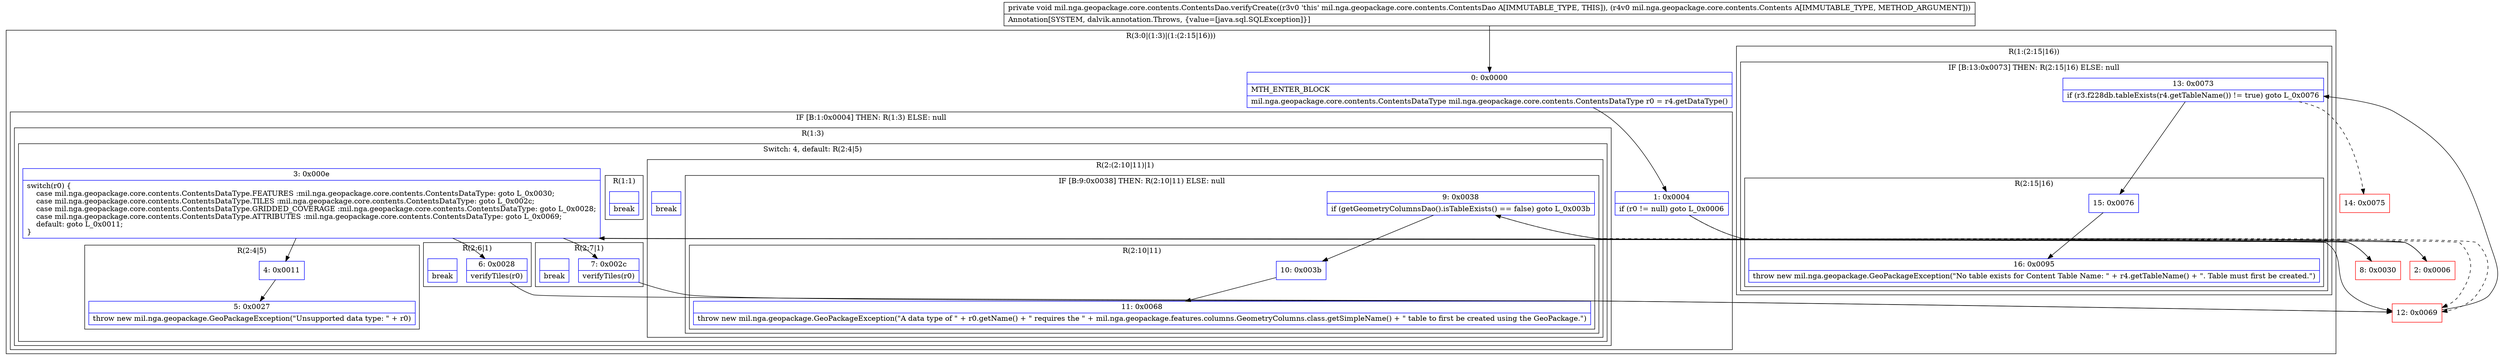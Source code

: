 digraph "CFG formil.nga.geopackage.core.contents.ContentsDao.verifyCreate(Lmil\/nga\/geopackage\/core\/contents\/Contents;)V" {
subgraph cluster_Region_51896625 {
label = "R(3:0|(1:3)|(1:(2:15|16)))";
node [shape=record,color=blue];
Node_0 [shape=record,label="{0\:\ 0x0000|MTH_ENTER_BLOCK\l|mil.nga.geopackage.core.contents.ContentsDataType mil.nga.geopackage.core.contents.ContentsDataType r0 = r4.getDataType()\l}"];
subgraph cluster_IfRegion_480897875 {
label = "IF [B:1:0x0004] THEN: R(1:3) ELSE: null";
node [shape=record,color=blue];
Node_1 [shape=record,label="{1\:\ 0x0004|if (r0 != null) goto L_0x0006\l}"];
subgraph cluster_Region_812554432 {
label = "R(1:3)";
node [shape=record,color=blue];
subgraph cluster_SwitchRegion_995540559 {
label = "Switch: 4, default: R(2:4|5)";
node [shape=record,color=blue];
Node_3 [shape=record,label="{3\:\ 0x000e|switch(r0) \{\l    case mil.nga.geopackage.core.contents.ContentsDataType.FEATURES :mil.nga.geopackage.core.contents.ContentsDataType: goto L_0x0030;\l    case mil.nga.geopackage.core.contents.ContentsDataType.TILES :mil.nga.geopackage.core.contents.ContentsDataType: goto L_0x002c;\l    case mil.nga.geopackage.core.contents.ContentsDataType.GRIDDED_COVERAGE :mil.nga.geopackage.core.contents.ContentsDataType: goto L_0x0028;\l    case mil.nga.geopackage.core.contents.ContentsDataType.ATTRIBUTES :mil.nga.geopackage.core.contents.ContentsDataType: goto L_0x0069;\l    default: goto L_0x0011;\l\}\l}"];
subgraph cluster_Region_1002370298 {
label = "R(2:(2:10|11)|1)";
node [shape=record,color=blue];
subgraph cluster_IfRegion_479693674 {
label = "IF [B:9:0x0038] THEN: R(2:10|11) ELSE: null";
node [shape=record,color=blue];
Node_9 [shape=record,label="{9\:\ 0x0038|if (getGeometryColumnsDao().isTableExists() == false) goto L_0x003b\l}"];
subgraph cluster_Region_1000628943 {
label = "R(2:10|11)";
node [shape=record,color=blue];
Node_10 [shape=record,label="{10\:\ 0x003b}"];
Node_11 [shape=record,label="{11\:\ 0x0068|throw new mil.nga.geopackage.GeoPackageException(\"A data type of \" + r0.getName() + \" requires the \" + mil.nga.geopackage.features.columns.GeometryColumns.class.getSimpleName() + \" table to first be created using the GeoPackage.\")\l}"];
}
}
Node_InsnContainer_708531089 [shape=record,label="{|break\l}"];
}
subgraph cluster_Region_126223075 {
label = "R(2:7|1)";
node [shape=record,color=blue];
Node_7 [shape=record,label="{7\:\ 0x002c|verifyTiles(r0)\l}"];
Node_InsnContainer_1859614350 [shape=record,label="{|break\l}"];
}
subgraph cluster_Region_1420202547 {
label = "R(2:6|1)";
node [shape=record,color=blue];
Node_6 [shape=record,label="{6\:\ 0x0028|verifyTiles(r0)\l}"];
Node_InsnContainer_578967178 [shape=record,label="{|break\l}"];
}
subgraph cluster_Region_40785259 {
label = "R(1:1)";
node [shape=record,color=blue];
Node_InsnContainer_1924741484 [shape=record,label="{|break\l}"];
}
subgraph cluster_Region_1519188526 {
label = "R(2:4|5)";
node [shape=record,color=blue];
Node_4 [shape=record,label="{4\:\ 0x0011}"];
Node_5 [shape=record,label="{5\:\ 0x0027|throw new mil.nga.geopackage.GeoPackageException(\"Unsupported data type: \" + r0)\l}"];
}
}
}
}
subgraph cluster_Region_663700147 {
label = "R(1:(2:15|16))";
node [shape=record,color=blue];
subgraph cluster_IfRegion_386492110 {
label = "IF [B:13:0x0073] THEN: R(2:15|16) ELSE: null";
node [shape=record,color=blue];
Node_13 [shape=record,label="{13\:\ 0x0073|if (r3.f228db.tableExists(r4.getTableName()) != true) goto L_0x0076\l}"];
subgraph cluster_Region_1732029513 {
label = "R(2:15|16)";
node [shape=record,color=blue];
Node_15 [shape=record,label="{15\:\ 0x0076}"];
Node_16 [shape=record,label="{16\:\ 0x0095|throw new mil.nga.geopackage.GeoPackageException(\"No table exists for Content Table Name: \" + r4.getTableName() + \". Table must first be created.\")\l}"];
}
}
}
}
Node_2 [shape=record,color=red,label="{2\:\ 0x0006}"];
Node_8 [shape=record,color=red,label="{8\:\ 0x0030}"];
Node_12 [shape=record,color=red,label="{12\:\ 0x0069}"];
Node_14 [shape=record,color=red,label="{14\:\ 0x0075}"];
MethodNode[shape=record,label="{private void mil.nga.geopackage.core.contents.ContentsDao.verifyCreate((r3v0 'this' mil.nga.geopackage.core.contents.ContentsDao A[IMMUTABLE_TYPE, THIS]), (r4v0 mil.nga.geopackage.core.contents.Contents A[IMMUTABLE_TYPE, METHOD_ARGUMENT]))  | Annotation[SYSTEM, dalvik.annotation.Throws, \{value=[java.sql.SQLException]\}]\l}"];
MethodNode -> Node_0;
Node_0 -> Node_1;
Node_1 -> Node_2;
Node_1 -> Node_12[style=dashed];
Node_3 -> Node_4;
Node_3 -> Node_6;
Node_3 -> Node_7;
Node_3 -> Node_8;
Node_3 -> Node_12;
Node_9 -> Node_10;
Node_9 -> Node_12[style=dashed];
Node_10 -> Node_11;
Node_7 -> Node_12;
Node_6 -> Node_12;
Node_4 -> Node_5;
Node_13 -> Node_14[style=dashed];
Node_13 -> Node_15;
Node_15 -> Node_16;
Node_2 -> Node_3;
Node_8 -> Node_9;
Node_12 -> Node_13;
}

